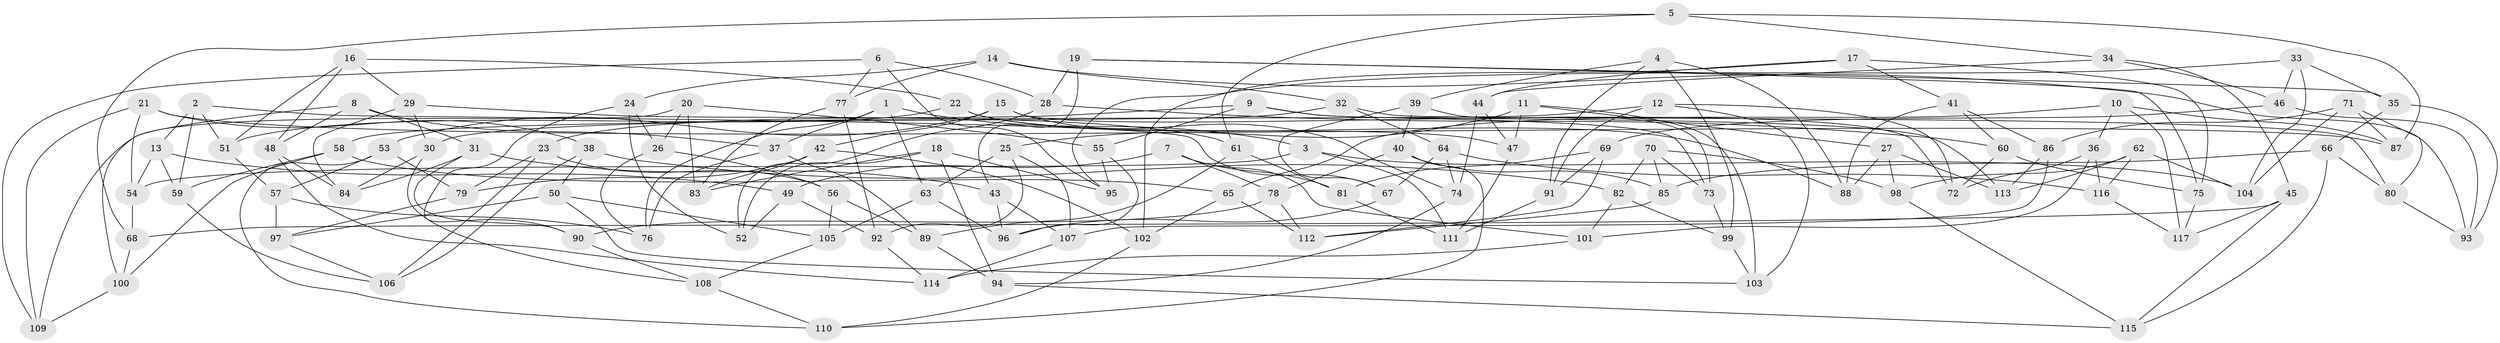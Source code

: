 // Generated by graph-tools (version 1.1) at 2025/11/02/27/25 16:11:43]
// undirected, 117 vertices, 234 edges
graph export_dot {
graph [start="1"]
  node [color=gray90,style=filled];
  1;
  2;
  3;
  4;
  5;
  6;
  7;
  8;
  9;
  10;
  11;
  12;
  13;
  14;
  15;
  16;
  17;
  18;
  19;
  20;
  21;
  22;
  23;
  24;
  25;
  26;
  27;
  28;
  29;
  30;
  31;
  32;
  33;
  34;
  35;
  36;
  37;
  38;
  39;
  40;
  41;
  42;
  43;
  44;
  45;
  46;
  47;
  48;
  49;
  50;
  51;
  52;
  53;
  54;
  55;
  56;
  57;
  58;
  59;
  60;
  61;
  62;
  63;
  64;
  65;
  66;
  67;
  68;
  69;
  70;
  71;
  72;
  73;
  74;
  75;
  76;
  77;
  78;
  79;
  80;
  81;
  82;
  83;
  84;
  85;
  86;
  87;
  88;
  89;
  90;
  91;
  92;
  93;
  94;
  95;
  96;
  97;
  98;
  99;
  100;
  101;
  102;
  103;
  104;
  105;
  106;
  107;
  108;
  109;
  110;
  111;
  112;
  113;
  114;
  115;
  116;
  117;
  1 -- 63;
  1 -- 37;
  1 -- 3;
  1 -- 76;
  2 -- 67;
  2 -- 51;
  2 -- 59;
  2 -- 13;
  3 -- 111;
  3 -- 104;
  3 -- 54;
  4 -- 39;
  4 -- 91;
  4 -- 88;
  4 -- 99;
  5 -- 68;
  5 -- 87;
  5 -- 61;
  5 -- 34;
  6 -- 109;
  6 -- 77;
  6 -- 95;
  6 -- 28;
  7 -- 81;
  7 -- 101;
  7 -- 78;
  7 -- 49;
  8 -- 37;
  8 -- 48;
  8 -- 100;
  8 -- 31;
  9 -- 55;
  9 -- 23;
  9 -- 113;
  9 -- 73;
  10 -- 36;
  10 -- 65;
  10 -- 87;
  10 -- 117;
  11 -- 25;
  11 -- 27;
  11 -- 103;
  11 -- 47;
  12 -- 103;
  12 -- 91;
  12 -- 30;
  12 -- 72;
  13 -- 59;
  13 -- 54;
  13 -- 49;
  14 -- 32;
  14 -- 77;
  14 -- 93;
  14 -- 24;
  15 -- 53;
  15 -- 42;
  15 -- 72;
  15 -- 74;
  16 -- 48;
  16 -- 51;
  16 -- 22;
  16 -- 29;
  17 -- 44;
  17 -- 75;
  17 -- 41;
  17 -- 102;
  18 -- 52;
  18 -- 83;
  18 -- 95;
  18 -- 94;
  19 -- 28;
  19 -- 35;
  19 -- 75;
  19 -- 43;
  20 -- 26;
  20 -- 109;
  20 -- 83;
  20 -- 55;
  21 -- 109;
  21 -- 54;
  21 -- 87;
  21 -- 38;
  22 -- 88;
  22 -- 51;
  22 -- 47;
  23 -- 56;
  23 -- 106;
  23 -- 79;
  24 -- 26;
  24 -- 52;
  24 -- 90;
  25 -- 107;
  25 -- 92;
  25 -- 63;
  26 -- 56;
  26 -- 76;
  27 -- 98;
  27 -- 113;
  27 -- 88;
  28 -- 52;
  28 -- 60;
  29 -- 61;
  29 -- 84;
  29 -- 30;
  30 -- 84;
  30 -- 108;
  31 -- 90;
  31 -- 84;
  31 -- 43;
  32 -- 58;
  32 -- 80;
  32 -- 64;
  33 -- 35;
  33 -- 95;
  33 -- 46;
  33 -- 104;
  34 -- 45;
  34 -- 44;
  34 -- 46;
  35 -- 93;
  35 -- 66;
  36 -- 72;
  36 -- 101;
  36 -- 116;
  37 -- 89;
  37 -- 76;
  38 -- 82;
  38 -- 50;
  38 -- 106;
  39 -- 67;
  39 -- 73;
  39 -- 40;
  40 -- 110;
  40 -- 78;
  40 -- 85;
  41 -- 86;
  41 -- 60;
  41 -- 88;
  42 -- 102;
  42 -- 83;
  42 -- 79;
  43 -- 96;
  43 -- 107;
  44 -- 74;
  44 -- 47;
  45 -- 115;
  45 -- 68;
  45 -- 117;
  46 -- 93;
  46 -- 69;
  47 -- 111;
  48 -- 84;
  48 -- 114;
  49 -- 92;
  49 -- 52;
  50 -- 103;
  50 -- 105;
  50 -- 97;
  51 -- 57;
  53 -- 57;
  53 -- 79;
  53 -- 110;
  54 -- 68;
  55 -- 95;
  55 -- 96;
  56 -- 105;
  56 -- 89;
  57 -- 76;
  57 -- 97;
  58 -- 59;
  58 -- 65;
  58 -- 100;
  59 -- 106;
  60 -- 75;
  60 -- 72;
  61 -- 89;
  61 -- 81;
  62 -- 116;
  62 -- 104;
  62 -- 113;
  62 -- 98;
  63 -- 105;
  63 -- 96;
  64 -- 67;
  64 -- 74;
  64 -- 116;
  65 -- 102;
  65 -- 112;
  66 -- 85;
  66 -- 80;
  66 -- 115;
  67 -- 96;
  68 -- 100;
  69 -- 81;
  69 -- 91;
  69 -- 112;
  70 -- 85;
  70 -- 73;
  70 -- 98;
  70 -- 82;
  71 -- 80;
  71 -- 86;
  71 -- 104;
  71 -- 87;
  73 -- 99;
  74 -- 94;
  75 -- 117;
  77 -- 92;
  77 -- 83;
  78 -- 112;
  78 -- 90;
  79 -- 97;
  80 -- 93;
  81 -- 111;
  82 -- 101;
  82 -- 99;
  85 -- 112;
  86 -- 107;
  86 -- 113;
  89 -- 94;
  90 -- 108;
  91 -- 111;
  92 -- 114;
  94 -- 115;
  97 -- 106;
  98 -- 115;
  99 -- 103;
  100 -- 109;
  101 -- 114;
  102 -- 110;
  105 -- 108;
  107 -- 114;
  108 -- 110;
  116 -- 117;
}
